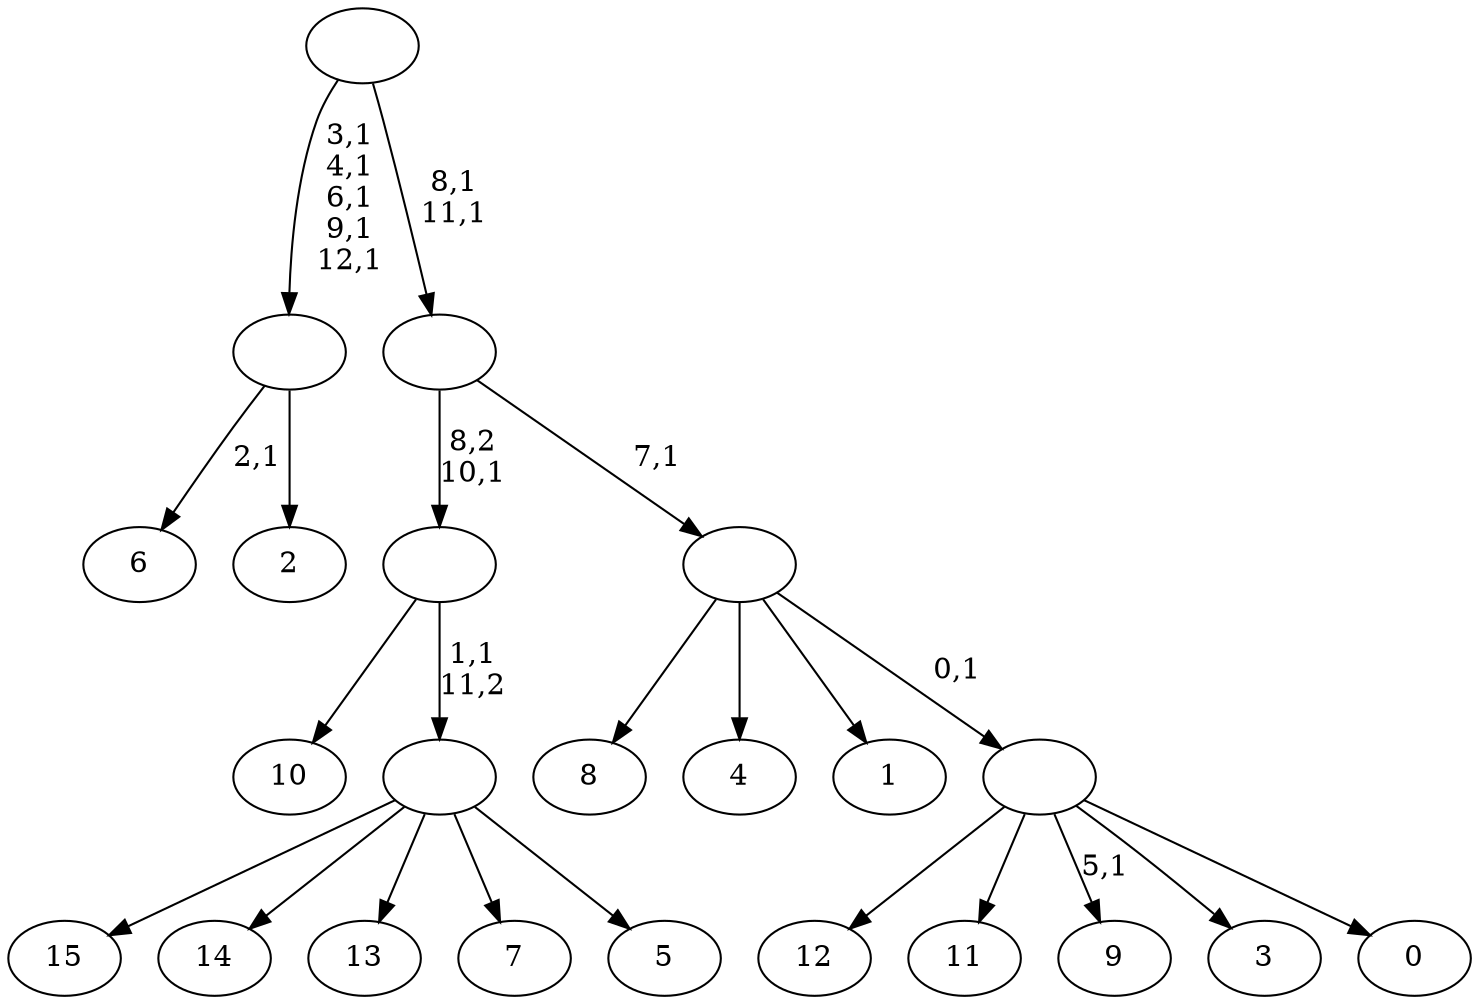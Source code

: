 digraph T {
	29 [label="15"]
	28 [label="14"]
	27 [label="13"]
	26 [label="12"]
	25 [label="11"]
	24 [label="10"]
	23 [label="9"]
	21 [label="8"]
	20 [label="7"]
	19 [label="6"]
	17 [label="5"]
	16 [label=""]
	15 [label=""]
	14 [label="4"]
	13 [label="3"]
	12 [label="2"]
	11 [label=""]
	6 [label="1"]
	5 [label="0"]
	4 [label=""]
	3 [label=""]
	2 [label=""]
	0 [label=""]
	16 -> 29 [label=""]
	16 -> 28 [label=""]
	16 -> 27 [label=""]
	16 -> 20 [label=""]
	16 -> 17 [label=""]
	15 -> 24 [label=""]
	15 -> 16 [label="1,1\n11,2"]
	11 -> 19 [label="2,1"]
	11 -> 12 [label=""]
	4 -> 23 [label="5,1"]
	4 -> 26 [label=""]
	4 -> 25 [label=""]
	4 -> 13 [label=""]
	4 -> 5 [label=""]
	3 -> 21 [label=""]
	3 -> 14 [label=""]
	3 -> 6 [label=""]
	3 -> 4 [label="0,1"]
	2 -> 15 [label="8,2\n10,1"]
	2 -> 3 [label="7,1"]
	0 -> 2 [label="8,1\n11,1"]
	0 -> 11 [label="3,1\n4,1\n6,1\n9,1\n12,1"]
}
